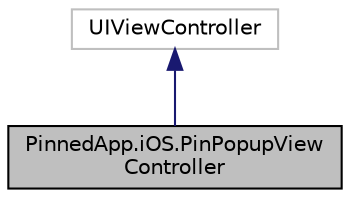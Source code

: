 digraph "PinnedApp.iOS.PinPopupViewController"
{
  edge [fontname="Helvetica",fontsize="10",labelfontname="Helvetica",labelfontsize="10"];
  node [fontname="Helvetica",fontsize="10",shape=record];
  Node0 [label="PinnedApp.iOS.PinPopupView\lController",height=0.2,width=0.4,color="black", fillcolor="grey75", style="filled", fontcolor="black"];
  Node1 -> Node0 [dir="back",color="midnightblue",fontsize="10",style="solid"];
  Node1 [label="UIViewController",height=0.2,width=0.4,color="grey75", fillcolor="white", style="filled"];
}
